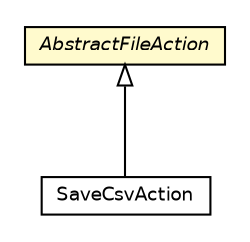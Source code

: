 #!/usr/local/bin/dot
#
# Class diagram 
# Generated by UMLGraph version R5_6 (http://www.umlgraph.org/)
#

digraph G {
	edge [fontname="Helvetica",fontsize=10,labelfontname="Helvetica",labelfontsize=10];
	node [fontname="Helvetica",fontsize=10,shape=plaintext];
	nodesep=0.25;
	ranksep=0.5;
	// net.ljcomputing.sr.fx.action.AbstractFileAction
	c547 [label=<<table title="net.ljcomputing.sr.fx.action.AbstractFileAction" border="0" cellborder="1" cellspacing="0" cellpadding="2" port="p" bgcolor="lemonChiffon" href="./AbstractFileAction.html">
		<tr><td><table border="0" cellspacing="0" cellpadding="1">
<tr><td align="center" balign="center"><font face="Helvetica-Oblique"> AbstractFileAction </font></td></tr>
		</table></td></tr>
		</table>>, URL="./AbstractFileAction.html", fontname="Helvetica", fontcolor="black", fontsize=9.0];
	// net.ljcomputing.sr.fx.action.SaveCsvAction
	c548 [label=<<table title="net.ljcomputing.sr.fx.action.SaveCsvAction" border="0" cellborder="1" cellspacing="0" cellpadding="2" port="p" href="./SaveCsvAction.html">
		<tr><td><table border="0" cellspacing="0" cellpadding="1">
<tr><td align="center" balign="center"> SaveCsvAction </td></tr>
		</table></td></tr>
		</table>>, URL="./SaveCsvAction.html", fontname="Helvetica", fontcolor="black", fontsize=9.0];
	//net.ljcomputing.sr.fx.action.SaveCsvAction extends net.ljcomputing.sr.fx.action.AbstractFileAction
	c547:p -> c548:p [dir=back,arrowtail=empty];
}

